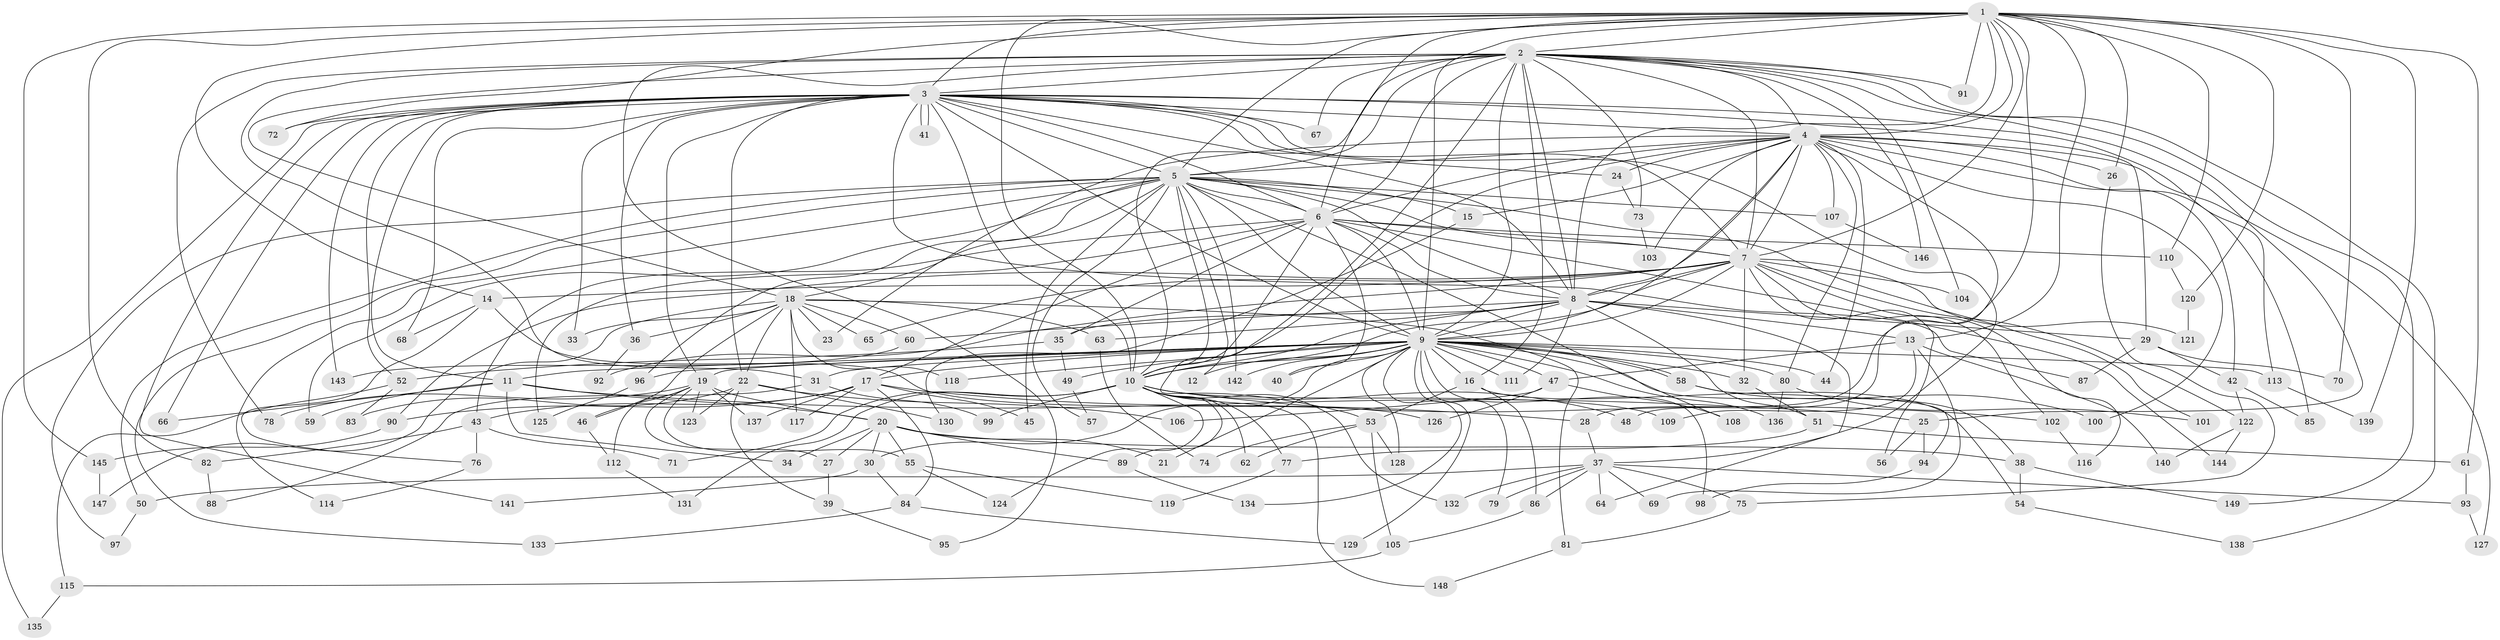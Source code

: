 // coarse degree distribution, {26: 0.008771929824561403, 22: 0.017543859649122806, 27: 0.008771929824561403, 21: 0.008771929824561403, 14: 0.017543859649122806, 19: 0.008771929824561403, 35: 0.008771929824561403, 20: 0.008771929824561403, 6: 0.03508771929824561, 2: 0.4824561403508772, 5: 0.043859649122807015, 3: 0.21052631578947367, 10: 0.02631578947368421, 8: 0.008771929824561403, 7: 0.008771929824561403, 4: 0.09649122807017543}
// Generated by graph-tools (version 1.1) at 2025/23/03/03/25 07:23:36]
// undirected, 149 vertices, 323 edges
graph export_dot {
graph [start="1"]
  node [color=gray90,style=filled];
  1;
  2;
  3;
  4;
  5;
  6;
  7;
  8;
  9;
  10;
  11;
  12;
  13;
  14;
  15;
  16;
  17;
  18;
  19;
  20;
  21;
  22;
  23;
  24;
  25;
  26;
  27;
  28;
  29;
  30;
  31;
  32;
  33;
  34;
  35;
  36;
  37;
  38;
  39;
  40;
  41;
  42;
  43;
  44;
  45;
  46;
  47;
  48;
  49;
  50;
  51;
  52;
  53;
  54;
  55;
  56;
  57;
  58;
  59;
  60;
  61;
  62;
  63;
  64;
  65;
  66;
  67;
  68;
  69;
  70;
  71;
  72;
  73;
  74;
  75;
  76;
  77;
  78;
  79;
  80;
  81;
  82;
  83;
  84;
  85;
  86;
  87;
  88;
  89;
  90;
  91;
  92;
  93;
  94;
  95;
  96;
  97;
  98;
  99;
  100;
  101;
  102;
  103;
  104;
  105;
  106;
  107;
  108;
  109;
  110;
  111;
  112;
  113;
  114;
  115;
  116;
  117;
  118;
  119;
  120;
  121;
  122;
  123;
  124;
  125;
  126;
  127;
  128;
  129;
  130;
  131;
  132;
  133;
  134;
  135;
  136;
  137;
  138;
  139;
  140;
  141;
  142;
  143;
  144;
  145;
  146;
  147;
  148;
  149;
  1 -- 2;
  1 -- 3;
  1 -- 4;
  1 -- 5;
  1 -- 6;
  1 -- 7;
  1 -- 8;
  1 -- 9;
  1 -- 10;
  1 -- 13;
  1 -- 14;
  1 -- 26;
  1 -- 28;
  1 -- 61;
  1 -- 70;
  1 -- 72;
  1 -- 82;
  1 -- 91;
  1 -- 110;
  1 -- 120;
  1 -- 139;
  1 -- 145;
  2 -- 3;
  2 -- 4;
  2 -- 5;
  2 -- 6;
  2 -- 7;
  2 -- 8;
  2 -- 9;
  2 -- 10;
  2 -- 16;
  2 -- 18;
  2 -- 25;
  2 -- 31;
  2 -- 53;
  2 -- 67;
  2 -- 73;
  2 -- 78;
  2 -- 91;
  2 -- 95;
  2 -- 104;
  2 -- 138;
  2 -- 146;
  2 -- 149;
  3 -- 4;
  3 -- 5;
  3 -- 6;
  3 -- 7;
  3 -- 8;
  3 -- 9;
  3 -- 10;
  3 -- 11;
  3 -- 19;
  3 -- 22;
  3 -- 24;
  3 -- 29;
  3 -- 33;
  3 -- 36;
  3 -- 37;
  3 -- 41;
  3 -- 41;
  3 -- 52;
  3 -- 66;
  3 -- 67;
  3 -- 68;
  3 -- 72;
  3 -- 87;
  3 -- 113;
  3 -- 135;
  3 -- 141;
  3 -- 143;
  4 -- 5;
  4 -- 6;
  4 -- 7;
  4 -- 8;
  4 -- 9;
  4 -- 10;
  4 -- 15;
  4 -- 23;
  4 -- 24;
  4 -- 26;
  4 -- 42;
  4 -- 44;
  4 -- 48;
  4 -- 80;
  4 -- 85;
  4 -- 100;
  4 -- 103;
  4 -- 107;
  4 -- 127;
  5 -- 6;
  5 -- 7;
  5 -- 8;
  5 -- 9;
  5 -- 10;
  5 -- 12;
  5 -- 15;
  5 -- 18;
  5 -- 45;
  5 -- 50;
  5 -- 57;
  5 -- 59;
  5 -- 96;
  5 -- 97;
  5 -- 101;
  5 -- 107;
  5 -- 108;
  5 -- 114;
  5 -- 133;
  5 -- 142;
  6 -- 7;
  6 -- 8;
  6 -- 9;
  6 -- 10;
  6 -- 17;
  6 -- 35;
  6 -- 40;
  6 -- 43;
  6 -- 110;
  6 -- 125;
  6 -- 144;
  7 -- 8;
  7 -- 9;
  7 -- 10;
  7 -- 14;
  7 -- 32;
  7 -- 56;
  7 -- 65;
  7 -- 90;
  7 -- 92;
  7 -- 102;
  7 -- 104;
  7 -- 116;
  7 -- 121;
  7 -- 122;
  8 -- 9;
  8 -- 10;
  8 -- 13;
  8 -- 29;
  8 -- 35;
  8 -- 51;
  8 -- 60;
  8 -- 63;
  8 -- 64;
  8 -- 111;
  9 -- 10;
  9 -- 11;
  9 -- 12;
  9 -- 16;
  9 -- 17;
  9 -- 19;
  9 -- 21;
  9 -- 30;
  9 -- 31;
  9 -- 32;
  9 -- 38;
  9 -- 40;
  9 -- 44;
  9 -- 47;
  9 -- 49;
  9 -- 58;
  9 -- 58;
  9 -- 79;
  9 -- 80;
  9 -- 96;
  9 -- 98;
  9 -- 111;
  9 -- 113;
  9 -- 118;
  9 -- 128;
  9 -- 129;
  9 -- 134;
  9 -- 136;
  9 -- 142;
  10 -- 48;
  10 -- 62;
  10 -- 71;
  10 -- 77;
  10 -- 89;
  10 -- 99;
  10 -- 102;
  10 -- 109;
  10 -- 124;
  10 -- 131;
  10 -- 132;
  10 -- 148;
  11 -- 20;
  11 -- 25;
  11 -- 34;
  11 -- 59;
  11 -- 66;
  13 -- 47;
  13 -- 69;
  13 -- 109;
  13 -- 140;
  14 -- 68;
  14 -- 76;
  14 -- 126;
  15 -- 130;
  16 -- 53;
  16 -- 54;
  16 -- 86;
  17 -- 28;
  17 -- 43;
  17 -- 45;
  17 -- 84;
  17 -- 90;
  17 -- 117;
  17 -- 137;
  18 -- 22;
  18 -- 23;
  18 -- 33;
  18 -- 36;
  18 -- 46;
  18 -- 60;
  18 -- 63;
  18 -- 65;
  18 -- 81;
  18 -- 117;
  18 -- 118;
  18 -- 147;
  19 -- 20;
  19 -- 27;
  19 -- 46;
  19 -- 55;
  19 -- 78;
  19 -- 112;
  19 -- 123;
  19 -- 137;
  20 -- 21;
  20 -- 27;
  20 -- 30;
  20 -- 34;
  20 -- 38;
  20 -- 55;
  20 -- 89;
  22 -- 39;
  22 -- 83;
  22 -- 106;
  22 -- 123;
  22 -- 130;
  24 -- 73;
  25 -- 56;
  25 -- 94;
  26 -- 75;
  27 -- 39;
  28 -- 37;
  29 -- 42;
  29 -- 70;
  29 -- 87;
  30 -- 84;
  30 -- 141;
  31 -- 88;
  31 -- 99;
  32 -- 51;
  35 -- 49;
  35 -- 52;
  36 -- 92;
  37 -- 50;
  37 -- 64;
  37 -- 69;
  37 -- 75;
  37 -- 79;
  37 -- 86;
  37 -- 93;
  37 -- 132;
  38 -- 54;
  38 -- 149;
  39 -- 95;
  42 -- 85;
  42 -- 122;
  43 -- 71;
  43 -- 76;
  43 -- 82;
  46 -- 112;
  47 -- 106;
  47 -- 108;
  47 -- 126;
  49 -- 57;
  50 -- 97;
  51 -- 61;
  51 -- 77;
  52 -- 83;
  52 -- 115;
  53 -- 62;
  53 -- 74;
  53 -- 105;
  53 -- 128;
  54 -- 138;
  55 -- 119;
  55 -- 124;
  58 -- 94;
  58 -- 100;
  60 -- 143;
  61 -- 93;
  63 -- 74;
  73 -- 103;
  75 -- 81;
  76 -- 114;
  77 -- 119;
  80 -- 101;
  80 -- 136;
  81 -- 148;
  82 -- 88;
  84 -- 129;
  84 -- 133;
  86 -- 105;
  89 -- 134;
  90 -- 145;
  93 -- 127;
  94 -- 98;
  96 -- 125;
  102 -- 116;
  105 -- 115;
  107 -- 146;
  110 -- 120;
  112 -- 131;
  113 -- 139;
  115 -- 135;
  120 -- 121;
  122 -- 140;
  122 -- 144;
  145 -- 147;
}
